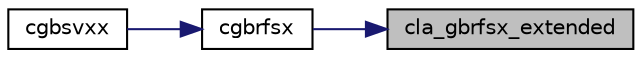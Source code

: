 digraph "cla_gbrfsx_extended"
{
 // LATEX_PDF_SIZE
  edge [fontname="Helvetica",fontsize="10",labelfontname="Helvetica",labelfontsize="10"];
  node [fontname="Helvetica",fontsize="10",shape=record];
  rankdir="RL";
  Node1 [label="cla_gbrfsx_extended",height=0.2,width=0.4,color="black", fillcolor="grey75", style="filled", fontcolor="black",tooltip="CLA_GBRFSX_EXTENDED improves the computed solution to a system of linear equations for general banded..."];
  Node1 -> Node2 [dir="back",color="midnightblue",fontsize="10",style="solid",fontname="Helvetica"];
  Node2 [label="cgbrfsx",height=0.2,width=0.4,color="black", fillcolor="white", style="filled",URL="$cgbrfsx_8f.html#af9b3139572990172c3ff37bd77d1486c",tooltip="CGBRFSX"];
  Node2 -> Node3 [dir="back",color="midnightblue",fontsize="10",style="solid",fontname="Helvetica"];
  Node3 [label="cgbsvxx",height=0.2,width=0.4,color="black", fillcolor="white", style="filled",URL="$cgbsvxx_8f.html#a366c297439ac18cfefeb91629d44f2cb",tooltip="CGBSVXX computes the solution to system of linear equations A * X = B for GB matrices"];
}
